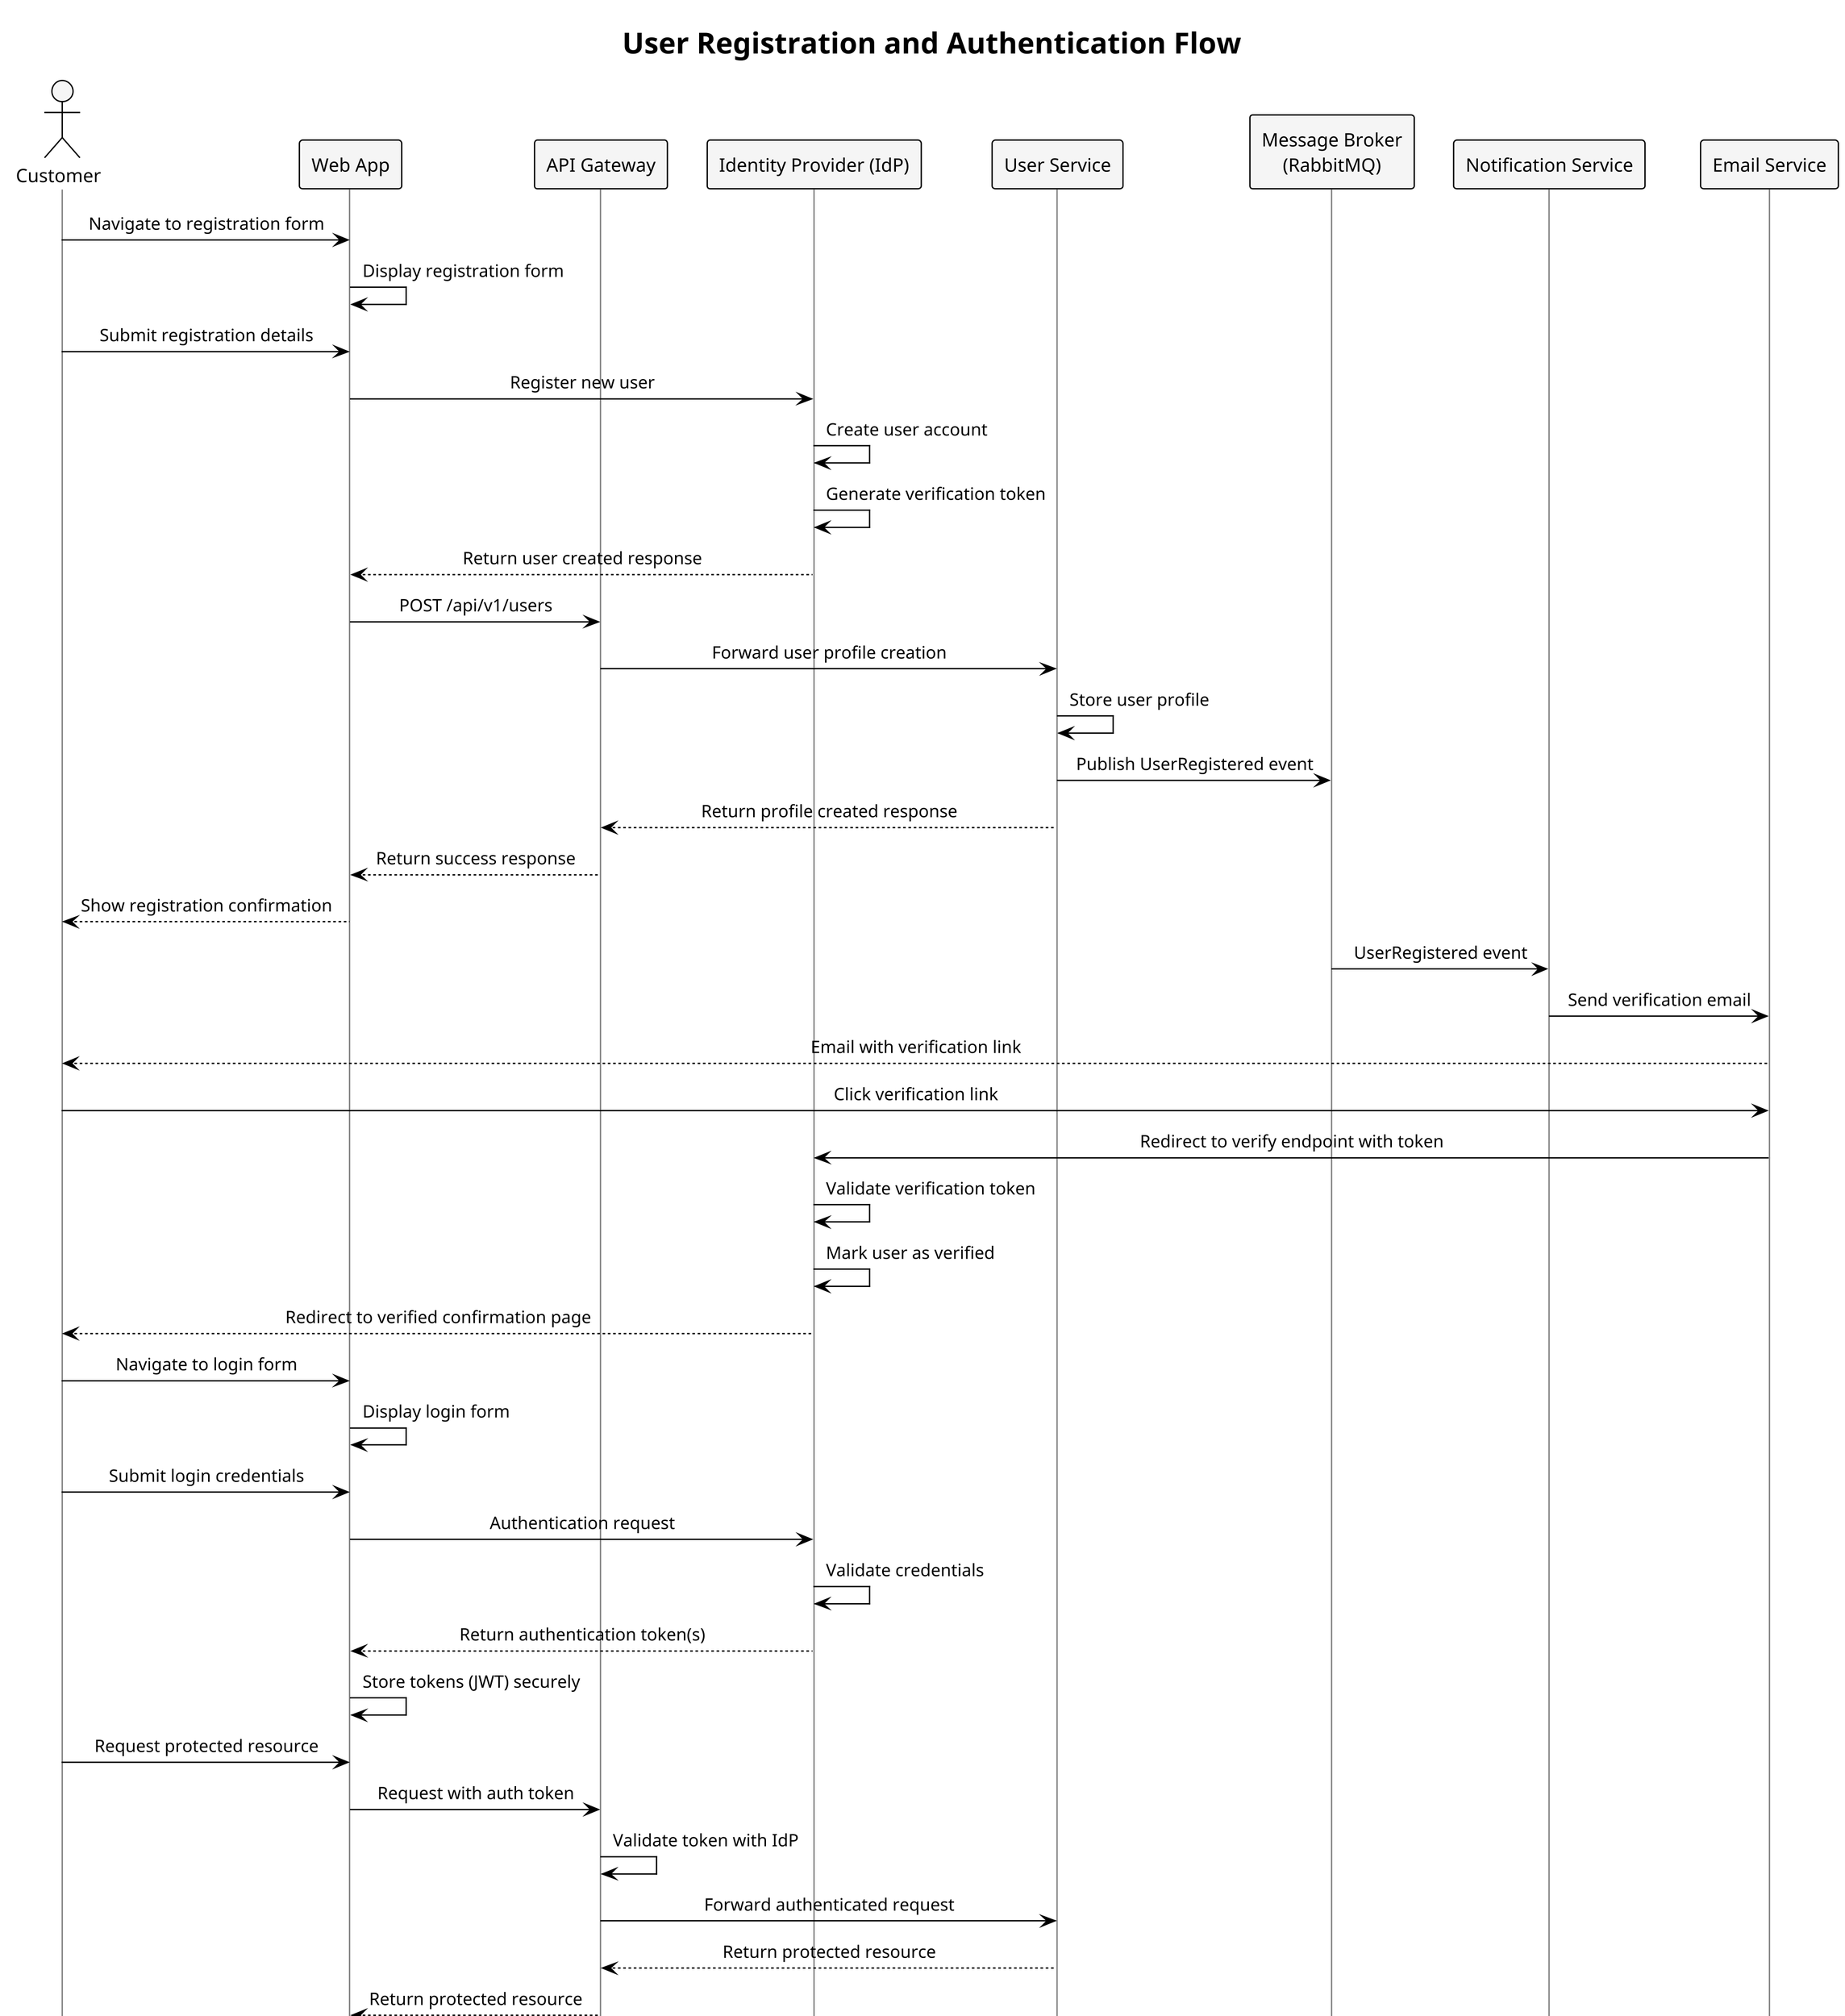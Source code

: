 @startuml
!theme plain
scale max 1200 width
skinparam dpi 300
skinparam maxMessageSize 250
skinparam responseMessageBelowArrow true
skinparam SequenceMessageAlignment center
skinparam SequenceGroupBodyBackgroundColor transparent
skinparam SequenceDividerBackgroundColor WhiteSmoke
skinparam SequenceReferenceBackgroundColor WhiteSmoke
skinparam SequenceBoxBackgroundColor WhiteSmoke
skinparam SequenceLifeLineBorderColor Grey
skinparam SequenceArrowColor Black
skinparam SequenceParticipantBackgroundColor WhiteSmoke
skinparam SequenceActorBackgroundColor WhiteSmoke
skinparam BoxPadding 10
skinparam ParticipantPadding 10
skinparam Padding 2
skinparam SequenceDividerFontStyle bold
skinparam SequenceReferenceFontStyle bold
skinparam SequenceBoxFontStyle bold
skinparam PageMargin 10
skinparam PageExternalColor White
skinparam PageBorderColor White

' User Registration and Authentication Sequence Diagram
title User Registration and Authentication Flow

actor "Customer" as customer
participant "Web App" as webapp
participant "API Gateway" as gateway
participant "Identity Provider (IdP)" as idp
participant "User Service" as usersvc
participant "Message Broker\n(RabbitMQ)" as broker
participant "Notification Service" as notificationsvc
participant "Email Service" as emailsvc

box "Phase 1: User Registration" #LightBlue
customer -> webapp: Navigate to registration form
webapp -> webapp: Display registration form
customer -> webapp: Submit registration details
webapp -> idp: Register new user
idp -> idp: Create user account
idp -> idp: Generate verification token
idp --> webapp: Return user created response
webapp -> gateway: POST /api/v1/users
gateway -> usersvc: Forward user profile creation
usersvc -> usersvc: Store user profile
usersvc -> broker: Publish UserRegistered event
usersvc --> gateway: Return profile created response
gateway --> webapp: Return success response
webapp --> customer: Show registration confirmation

broker -> notificationsvc: UserRegistered event
notificationsvc -> emailsvc: Send verification email
emailsvc --> customer: Email with verification link
end box

box "Phase 2: Email Verification" #LightGreen
customer -> emailsvc: Click verification link
emailsvc -> idp: Redirect to verify endpoint with token
idp -> idp: Validate verification token
idp -> idp: Mark user as verified
idp --> customer: Redirect to verified confirmation page
end box

box "Phase 3: User Authentication" #LightYellow
customer -> webapp: Navigate to login form
webapp -> webapp: Display login form
customer -> webapp: Submit login credentials
webapp -> idp: Authentication request
idp -> idp: Validate credentials
idp --> webapp: Return authentication token(s)
webapp -> webapp: Store tokens (JWT) securely
end box

box "Phase 4: Accessing Protected Resources" #LightPink
customer -> webapp: Request protected resource
webapp -> gateway: Request with auth token
gateway -> gateway: Validate token with IdP
gateway -> usersvc: Forward authenticated request
usersvc --> gateway: Return protected resource
gateway --> webapp: Return protected resource
webapp --> customer: Display protected resource
end box
@enduml

